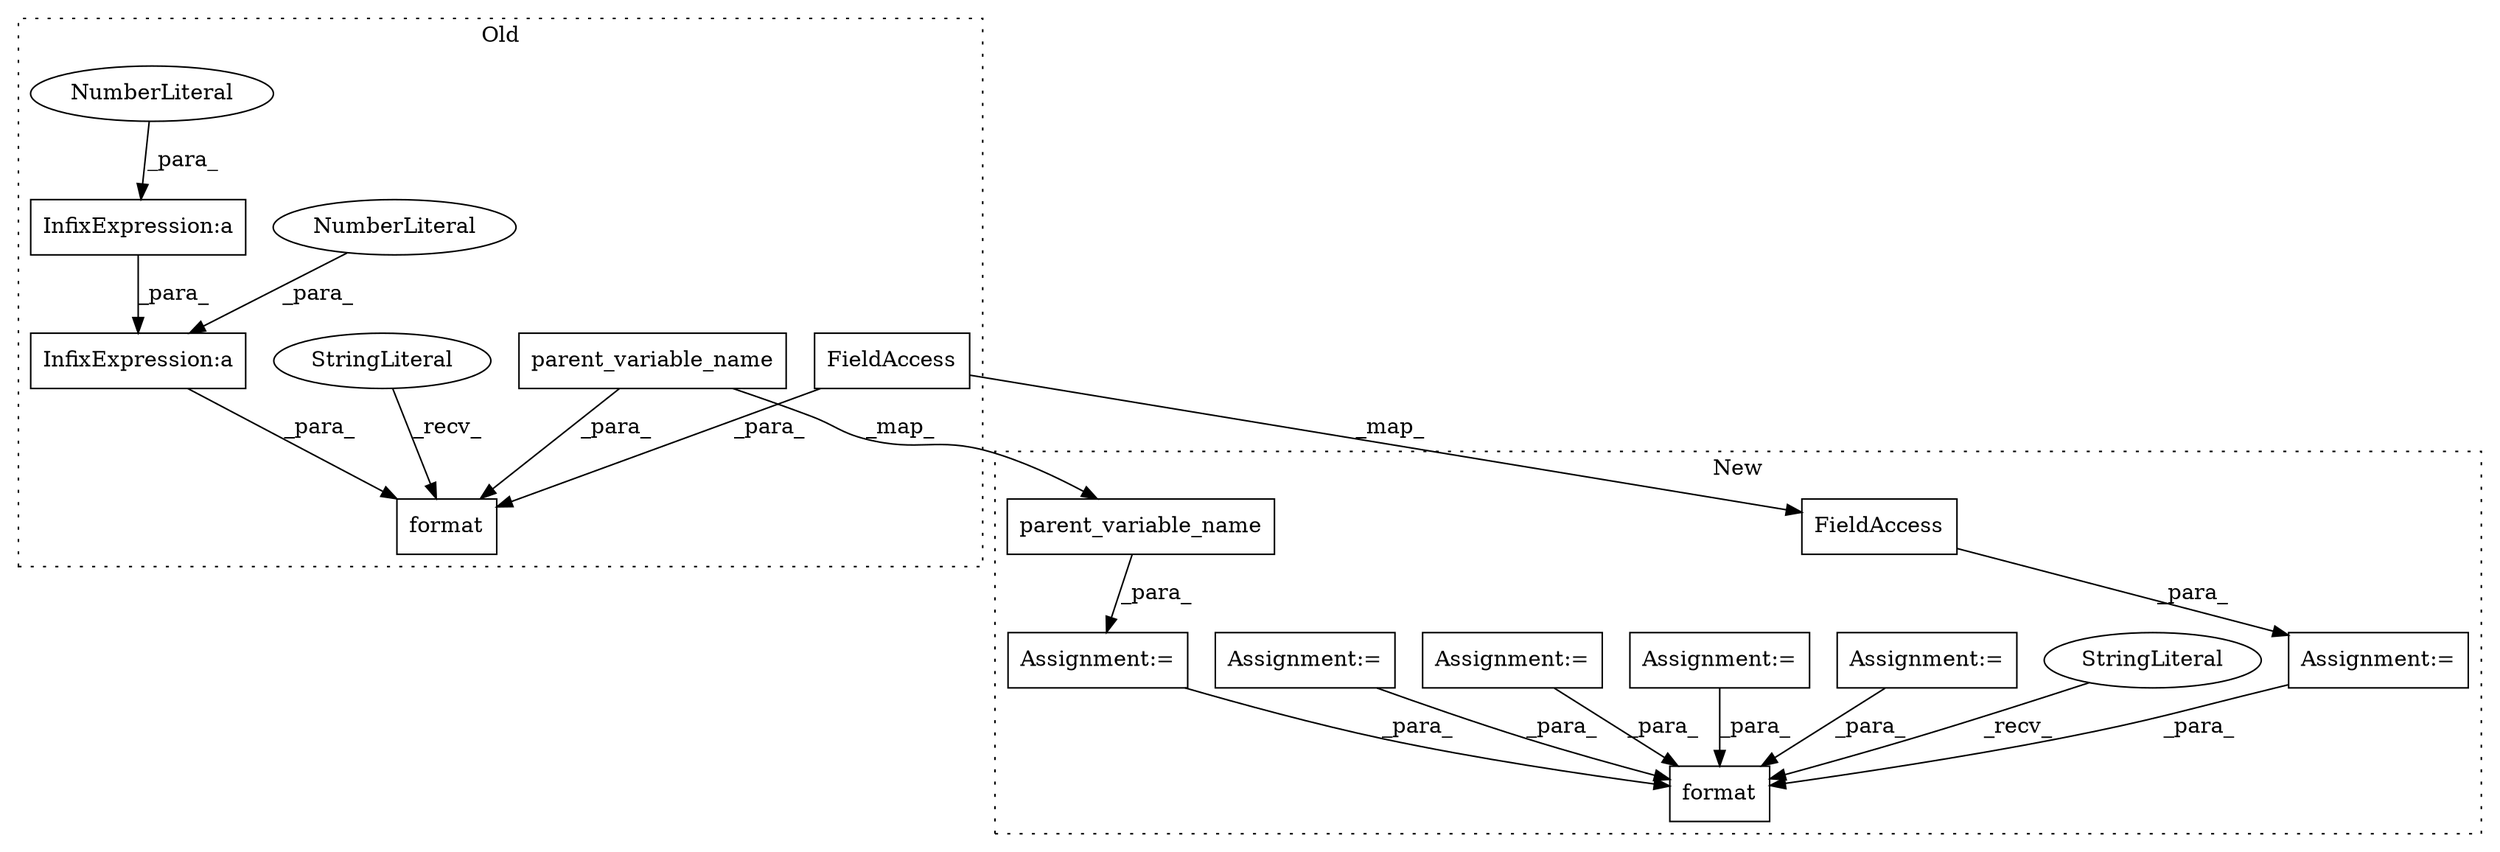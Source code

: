digraph G {
subgraph cluster0 {
1 [label="parent_variable_name" a="32" s="32563,32591" l="21,1" shape="box"];
4 [label="format" a="32" s="32529,32732" l="7,1" shape="box"];
6 [label="StringLiteral" a="45" s="32436" l="92" shape="ellipse"];
13 [label="FieldAccess" a="22" s="32720" l="12" shape="box"];
15 [label="InfixExpression:a" a="27" s="32715" l="3" shape="box"];
16 [label="NumberLiteral" a="34" s="32718" l="1" shape="ellipse"];
17 [label="InfixExpression:a" a="27" s="32710" l="3" shape="box"];
18 [label="NumberLiteral" a="34" s="32713" l="1" shape="ellipse"];
label = "Old";
style="dotted";
}
subgraph cluster1 {
2 [label="parent_variable_name" a="32" s="32601,32629" l="21,1" shape="box"];
3 [label="Assignment:=" a="7" s="32595" l="1" shape="box"];
5 [label="format" a="32" s="32902,32960" l="7,1" shape="box"];
7 [label="StringLiteral" a="45" s="32809" l="92" shape="ellipse"];
8 [label="Assignment:=" a="7" s="32738" l="1" shape="box"];
9 [label="Assignment:=" a="7" s="32557" l="1" shape="box"];
10 [label="Assignment:=" a="7" s="32667" l="1" shape="box"];
11 [label="Assignment:=" a="7" s="32703" l="1" shape="box"];
12 [label="Assignment:=" a="7" s="32643" l="1" shape="box"];
14 [label="FieldAccess" a="22" s="32644" l="12" shape="box"];
label = "New";
style="dotted";
}
1 -> 2 [label="_map_"];
1 -> 4 [label="_para_"];
2 -> 3 [label="_para_"];
3 -> 5 [label="_para_"];
6 -> 4 [label="_recv_"];
7 -> 5 [label="_recv_"];
8 -> 5 [label="_para_"];
9 -> 5 [label="_para_"];
10 -> 5 [label="_para_"];
11 -> 5 [label="_para_"];
12 -> 5 [label="_para_"];
13 -> 4 [label="_para_"];
13 -> 14 [label="_map_"];
14 -> 12 [label="_para_"];
15 -> 4 [label="_para_"];
16 -> 15 [label="_para_"];
17 -> 15 [label="_para_"];
18 -> 17 [label="_para_"];
}